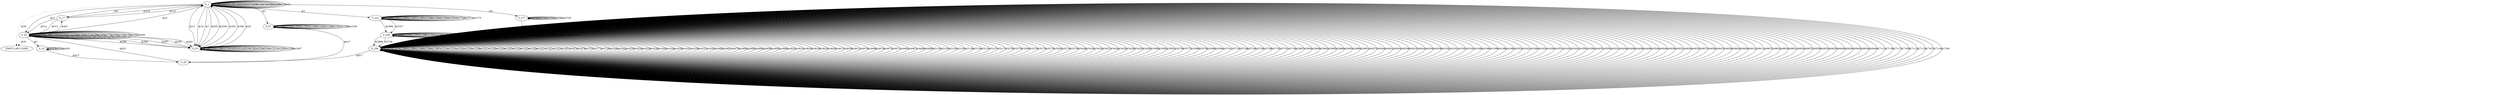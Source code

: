 digraph graphtest {
  S_1 -> S_1  [ label="@19"] ;
  S_1 -> S_1  [ label="@18"] ;
  S_1 -> S_1  [ label="@3"] ;
  S_1 -> S_1  [ label="@16"] ;
  S_1 -> S_1  [ label="@10"] ;
  S_1 -> S_1  [ label="@61"] ;
  S_1 -> S_1  [ label="@4"] ;
  S_1 -> EMPTY_APP_STATE  [ style=dotted,label="@20"] ;
  S_1 -> S_1  [ label="@11"] ;
  S_1 -> S_1  [ label="@8"] ;
  S_1 -> S_1  [ label="@12"] ;
  S_1 -> S_1  [ label="@15"] ;
  S_1 -> S_1  [ label="@69"] ;
  S_1 -> S_17  [ label="@9"] ;
  S_1 -> S_19  [ label="@13"] ;
  S_1 -> S_19  [ label="@14"] ;
  S_1 -> S_24  [ label="@21"] ;
  S_1 -> S_19  [ label="@7"] ;
  S_1 -> S_19  [ label="@505"] ;
  S_1 -> S_1  [ label="@2"] ;
  S_1 -> S_1  [ label="@6"] ;
  S_1 -> S_1  [ label="@17"] ;
  S_1 -> S_97  [ label="@1"] ;
  S_1 -> S_1  [ label="@22"] ;
  S_1 -> S_19  [ label="@2548"] ;
  S_1 -> S_221  [ label="@1"] ;
  S_1 -> S_277  [ label="@1"] ;
  S_17 -> S_1  [ label="@314"] ;
  S_17 -> S_24  [ label="@311"] ;
  S_17 -> S_1  [ label="@312"] ;
  S_17 -> S_24  [ label="@313"] ;
  S_19 -> S_19  [ label="@338"] ;
  S_19 -> S_1  [ label="@339"] ;
  S_19 -> S_1  [ label="@340"] ;
  S_19 -> S_19  [ label="@462"] ;
  S_19 -> S_19  [ label="@466"] ;
  S_19 -> S_19  [ label="@470"] ;
  S_19 -> S_19  [ label="@807"] ;
  S_19 -> S_19  [ label="@811"] ;
  S_19 -> S_19  [ label="@815"] ;
  S_19 -> S_19  [ label="@342"] ;
  S_19 -> S_19  [ label="@523"] ;
  S_19 -> S_19  [ label="@932"] ;
  S_19 -> S_1  [ label="@20"] ;
  S_19 -> S_19  [ label="@2217"] ;
  S_19 -> S_19  [ label="@2267"] ;
  S_19 -> S_19  [ label="@2399"] ;
  S_19 -> S_19  [ label="@2407"] ;
  S_24 -> S_25  [ label="@1"] ;
  S_24 -> S_19  [ label="@397"] ;
  S_24 -> S_1  [ label="@22"] ;
  S_24 -> S_24  [ label="@412"] ;
  S_24 -> S_24  [ label="@404"] ;
  S_24 -> S_24  [ label="@406"] ;
  S_24 -> S_24  [ label="@407"] ;
  S_24 -> S_24  [ label="@620"] ;
  S_24 -> S_24  [ label="@411"] ;
  S_24 -> S_19  [ label="@405"] ;
  S_24 -> S_19  [ label="@402"] ;
  S_24 -> S_17  [ label="@401"] ;
  S_24 -> S_19  [ label="@396"] ;
  S_24 -> S_24  [ label="@408"] ;
  S_24 -> S_19  [ label="@398"] ;
  S_24 -> S_24  [ label="@395"] ;
  S_24 -> S_24  [ label="@413"] ;
  S_24 -> S_24  [ label="@399"] ;
  S_24 -> S_24  [ label="@403"] ;
  S_24 -> S_24  [ label="@775"] ;
  S_24 -> S_24  [ label="@920"] ;
  S_24 -> S_24  [ label="@410"] ;
  S_24 -> S_24  [ label="@400"] ;
  S_24 -> S_24  [ label="@481"] ;
  S_24 -> EMPTY_APP_STATE  [ style=dotted,label="@20"] ;
  S_24 -> S_24  [ label="@409"] ;
  S_25 -> S_25  [ label="@419"] ;
  S_25 -> S_25  [ label="@418"] ;
  S_25 -> S_25  [ label="@420"] ;
  S_25 -> S_29  [ label="@417"] ;
  S_29 -> S_24  [ label="@421"] ;
  S_97 -> S_97  [ label="@1524"] ;
  S_97 -> S_97  [ label="@1523"] ;
  S_97 -> S_97  [ label="@1522"] ;
  S_97 -> S_97  [ label="@1527"] ;
  S_97 -> S_97  [ label="@1529"] ;
  S_97 -> S_97  [ label="@1525"] ;
  S_97 -> S_97  [ label="@1528"] ;
  S_97 -> S_97  [ label="@1531"] ;
  S_97 -> S_97  [ label="@1526"] ;
  S_97 -> S_97  [ label="@1530"] ;
  S_97 -> S_29  [ label="@417"] ;
  S_221 -> S_221  [ label="@2865"] ;
  S_221 -> S_221  [ label="@2861"] ;
  S_221 -> S_221  [ label="@2862"] ;
  S_221 -> S_221  [ label="@2867"] ;
  S_221 -> S_221  [ label="@2863"] ;
  S_221 -> S_221  [ label="@2868"] ;
  S_221 -> S_221  [ label="@2860"] ;
  S_221 -> S_229  [ label="@2866"] ;
  S_221 -> S_221  [ label="@3856"] ;
  S_221 -> S_221  [ label="@3855"] ;
  S_221 -> S_221  [ label="@3726"] ;
  S_221 -> S_221  [ label="@3772"] ;
  S_221 -> S_221  [ label="@3773"] ;
  S_221 -> S_229  [ label="@3727"] ;
  S_229 -> S_229  [ label="@2864"] ;
  S_229 -> S_229  [ label="@2958"] ;
  S_229 -> S_229  [ label="@2957"] ;
  S_229 -> S_229  [ label="@2865"] ;
  S_229 -> S_229  [ label="@2861"] ;
  S_229 -> S_229  [ label="@2862"] ;
  S_229 -> S_238  [ label="@2868"] ;
  S_229 -> S_229  [ label="@3956"] ;
  S_229 -> S_229  [ label="@3957"] ;
  S_229 -> S_229  [ label="@3725"] ;
  S_229 -> S_229  [ label="@3855"] ;
  S_229 -> S_238  [ label="@3729"] ;
  S_238 -> S_238  [ label="@3077"] ;
  S_238 -> S_238  [ label="@3076"] ;
  S_238 -> S_238  [ label="@2863"] ;
  S_238 -> S_238  [ label="@2860"] ;
  S_238 -> S_238  [ label="@2866"] ;
  S_238 -> S_238  [ label="@2864"] ;
  S_238 -> S_238  [ label="@2867"] ;
  S_238 -> S_238  [ label="@3214"] ;
  S_238 -> S_238  [ label="@3215"] ;
  S_238 -> S_238  [ label="@3222"] ;
  S_238 -> S_238  [ label="@3220"] ;
  S_238 -> S_238  [ label="@3226"] ;
  S_238 -> S_238  [ label="@3217"] ;
  S_238 -> S_238  [ label="@3229"] ;
  S_238 -> S_238  [ label="@3219"] ;
  S_238 -> S_238  [ label="@3225"] ;
  S_238 -> S_238  [ label="@3218"] ;
  S_238 -> S_238  [ label="@3224"] ;
  S_238 -> S_238  [ label="@3228"] ;
  S_238 -> S_238  [ label="@3227"] ;
  S_238 -> S_238  [ label="@3221"] ;
  S_238 -> S_238  [ label="@3223"] ;
  S_238 -> S_238  [ label="@2957"] ;
  S_238 -> S_29  [ label="@417"] ;
  S_238 -> S_238  [ label="@4075"] ;
  S_238 -> S_238  [ label="@4076"] ;
  S_238 -> S_238  [ label="@3725"] ;
  S_238 -> S_238  [ label="@3773"] ;
  S_238 -> S_238  [ label="@3729"] ;
  S_238 -> S_238  [ label="@4240"] ;
  S_238 -> S_238  [ label="@4242"] ;
  S_238 -> S_238  [ label="@4235"] ;
  S_238 -> S_238  [ label="@4234"] ;
  S_238 -> S_238  [ label="@4233"] ;
  S_238 -> S_238  [ label="@4236"] ;
  S_238 -> S_238  [ label="@4245"] ;
  S_238 -> S_238  [ label="@4244"] ;
  S_238 -> S_238  [ label="@4238"] ;
  S_238 -> S_238  [ label="@4241"] ;
  S_238 -> S_238  [ label="@4239"] ;
  S_238 -> S_238  [ label="@4237"] ;
  S_238 -> S_238  [ label="@4243"] ;
  S_238 -> S_238  [ label="@4660"] ;
  S_238 -> S_238  [ label="@4661"] ;
  S_238 -> S_238  [ label="@4670"] ;
  S_238 -> S_238  [ label="@4664"] ;
  S_238 -> S_238  [ label="@4665"] ;
  S_238 -> S_238  [ label="@4666"] ;
  S_238 -> S_238  [ label="@4658"] ;
  S_238 -> S_238  [ label="@4663"] ;
  S_238 -> S_238  [ label="@4669"] ;
  S_238 -> S_238  [ label="@4822"] ;
  S_238 -> S_238  [ label="@4815"] ;
  S_238 -> S_238  [ label="@4816"] ;
  S_238 -> S_238  [ label="@4819"] ;
  S_238 -> S_238  [ label="@4823"] ;
  S_238 -> S_238  [ label="@4820"] ;
  S_238 -> S_238  [ label="@4817"] ;
  S_238 -> S_238  [ label="@4818"] ;
  S_238 -> S_238  [ label="@4811"] ;
  S_238 -> S_238  [ label="@4970"] ;
  S_238 -> S_238  [ label="@4966"] ;
  S_238 -> S_238  [ label="@4974"] ;
  S_238 -> S_238  [ label="@4975"] ;
  S_238 -> S_238  [ label="@4971"] ;
  S_238 -> S_238  [ label="@4965"] ;
  S_238 -> S_238  [ label="@4967"] ;
  S_238 -> S_238  [ label="@4969"] ;
  S_238 -> S_238  [ label="@4968"] ;
  S_238 -> S_238  [ label="@5119"] ;
  S_238 -> S_238  [ label="@5120"] ;
  S_238 -> S_238  [ label="@5126"] ;
  S_238 -> S_238  [ label="@5129"] ;
  S_238 -> S_238  [ label="@5118"] ;
  S_238 -> S_238  [ label="@5124"] ;
  S_238 -> S_238  [ label="@5123"] ;
  S_238 -> S_238  [ label="@5127"] ;
  S_238 -> S_238  [ label="@5117"] ;
  S_238 -> S_238  [ label="@5278"] ;
  S_238 -> S_238  [ label="@5273"] ;
  S_238 -> S_238  [ label="@5280"] ;
  S_238 -> S_238  [ label="@5279"] ;
  S_238 -> S_238  [ label="@5275"] ;
  S_238 -> S_238  [ label="@5272"] ;
  S_238 -> S_238  [ label="@5282"] ;
  S_238 -> S_238  [ label="@5274"] ;
  S_238 -> S_238  [ label="@5276"] ;
  S_238 -> S_238  [ label="@5428"] ;
  S_238 -> S_238  [ label="@5430"] ;
  S_238 -> S_238  [ label="@5423"] ;
  S_238 -> S_238  [ label="@5427"] ;
  S_238 -> S_238  [ label="@5424"] ;
  S_238 -> S_238  [ label="@5433"] ;
  S_238 -> S_238  [ label="@5429"] ;
  S_238 -> S_238  [ label="@5425"] ;
  S_238 -> S_238  [ label="@5426"] ;
  S_238 -> S_238  [ label="@5580"] ;
  S_238 -> S_238  [ label="@5585"] ;
  S_238 -> S_238  [ label="@5581"] ;
  S_238 -> S_238  [ label="@5579"] ;
  S_238 -> S_238  [ label="@5577"] ;
  S_238 -> S_238  [ label="@5586"] ;
  S_238 -> S_238  [ label="@5576"] ;
  S_238 -> S_238  [ label="@5588"] ;
  S_238 -> S_238  [ label="@5584"] ;
  S_238 -> S_238  [ label="@5741"] ;
  S_238 -> S_238  [ label="@5733"] ;
  S_238 -> S_238  [ label="@5729"] ;
  S_238 -> S_238  [ label="@5730"] ;
  S_238 -> S_238  [ label="@5739"] ;
  S_238 -> S_238  [ label="@5738"] ;
  S_238 -> S_238  [ label="@5732"] ;
  S_238 -> S_238  [ label="@5731"] ;
  S_238 -> S_238  [ label="@5734"] ;
  S_238 -> S_238  [ label="@5887"] ;
  S_238 -> S_238  [ label="@5884"] ;
  S_238 -> S_238  [ label="@5889"] ;
  S_238 -> S_238  [ label="@5892"] ;
  S_238 -> S_238  [ label="@5885"] ;
  S_238 -> S_238  [ label="@5888"] ;
  S_238 -> S_238  [ label="@5893"] ;
  S_238 -> S_238  [ label="@5886"] ;
  S_238 -> S_238  [ label="@5891"] ;
  S_238 -> S_238  [ label="@6037"] ;
  S_238 -> S_238  [ label="@6044"] ;
  S_238 -> S_238  [ label="@6041"] ;
  S_238 -> S_238  [ label="@6045"] ;
  S_238 -> S_238  [ label="@6038"] ;
  S_238 -> S_238  [ label="@6047"] ;
  S_238 -> S_238  [ label="@6042"] ;
  S_238 -> S_238  [ label="@6036"] ;
  S_238 -> S_238  [ label="@6039"] ;
  S_238 -> S_238  [ label="@6192"] ;
  S_238 -> S_238  [ label="@6191"] ;
  S_238 -> S_238  [ label="@6195"] ;
  S_238 -> S_238  [ label="@6193"] ;
  S_238 -> S_238  [ label="@6189"] ;
  S_238 -> S_238  [ label="@6196"] ;
  S_238 -> S_238  [ label="@6199"] ;
  S_238 -> S_238  [ label="@6198"] ;
  S_238 -> S_238  [ label="@6188"] ;
  S_238 -> S_238  [ label="@6353"] ;
  S_238 -> S_238  [ label="@6341"] ;
  S_238 -> S_238  [ label="@6346"] ;
  S_238 -> S_238  [ label="@6343"] ;
  S_238 -> S_238  [ label="@6349"] ;
  S_238 -> S_238  [ label="@6351"] ;
  S_238 -> S_238  [ label="@6345"] ;
  S_238 -> S_238  [ label="@6342"] ;
  S_238 -> S_238  [ label="@6350"] ;
  S_238 -> S_238  [ label="@6506"] ;
  S_238 -> S_238  [ label="@6497"] ;
  S_238 -> S_238  [ label="@6500"] ;
  S_238 -> S_238  [ label="@6502"] ;
  S_238 -> S_238  [ label="@6494"] ;
  S_238 -> S_238  [ label="@6496"] ;
  S_238 -> S_238  [ label="@6498"] ;
  S_238 -> S_238  [ label="@6499"] ;
  S_238 -> S_238  [ label="@6504"] ;
  S_238 -> S_238  [ label="@6649"] ;
  S_238 -> S_238  [ label="@6659"] ;
  S_238 -> S_238  [ label="@6651"] ;
  S_238 -> S_238  [ label="@6654"] ;
  S_238 -> S_238  [ label="@6655"] ;
  S_238 -> S_238  [ label="@6657"] ;
  S_238 -> S_238  [ label="@6658"] ;
  S_238 -> S_238  [ label="@6647"] ;
  S_238 -> S_238  [ label="@6650"] ;
  S_238 -> S_238  [ label="@6805"] ;
  S_238 -> S_238  [ label="@6800"] ;
  S_238 -> S_238  [ label="@6812"] ;
  S_238 -> S_238  [ label="@6811"] ;
  S_238 -> S_238  [ label="@6807"] ;
  S_238 -> S_238  [ label="@6802"] ;
  S_238 -> S_238  [ label="@6803"] ;
  S_238 -> S_238  [ label="@6801"] ;
  S_238 -> S_238  [ label="@6804"] ;
  S_238 -> S_238  [ label="@6957"] ;
  S_238 -> S_238  [ label="@6958"] ;
  S_238 -> S_238  [ label="@6953"] ;
  S_238 -> S_238  [ label="@6955"] ;
  S_238 -> S_238  [ label="@6960"] ;
  S_238 -> S_238  [ label="@6956"] ;
  S_238 -> S_238  [ label="@6965"] ;
  S_238 -> S_238  [ label="@6954"] ;
  S_238 -> S_238  [ label="@6964"] ;
  S_238 -> S_238  [ label="@7111"] ;
  S_238 -> S_238  [ label="@7118"] ;
  S_238 -> S_238  [ label="@7117"] ;
  S_238 -> S_238  [ label="@7109"] ;
  S_238 -> S_238  [ label="@7112"] ;
  S_238 -> S_238  [ label="@7113"] ;
  S_238 -> S_238  [ label="@7107"] ;
  S_238 -> S_238  [ label="@7116"] ;
  S_238 -> S_238  [ label="@7108"] ;
  S_277 -> S_277  [ label="@3727"] ;
  S_277 -> S_277  [ label="@3729"] ;
  S_277 -> S_277  [ label="@3726"] ;
  S_277 -> S_277  [ label="@3725"] ;
  S_277 -> S_277  [ label="@3728"] ;
  S_277 -> S_283  [ label="@3725"] ;
  S_283 -> S_283  [ label="@3772"] ;
  S_283 -> S_283  [ label="@3773"] ;
  S_283 -> S_283  [ label="@3729"] ;
  S_283 -> S_283  [ label="@3728"] ;
  S_283 -> S_283  [ label="@3727"] ;
  S_283 -> S_283  [ label="@3726"] ;
}